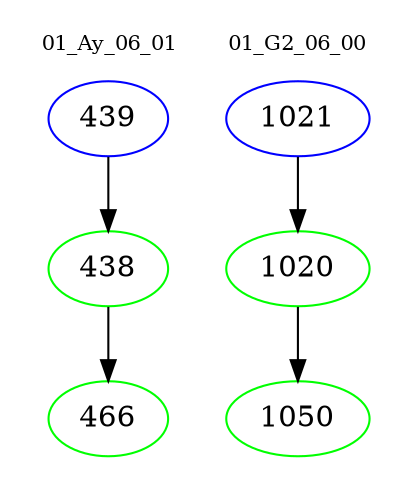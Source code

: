 digraph{
subgraph cluster_0 {
color = white
label = "01_Ay_06_01";
fontsize=10;
T0_439 [label="439", color="blue"]
T0_439 -> T0_438 [color="black"]
T0_438 [label="438", color="green"]
T0_438 -> T0_466 [color="black"]
T0_466 [label="466", color="green"]
}
subgraph cluster_1 {
color = white
label = "01_G2_06_00";
fontsize=10;
T1_1021 [label="1021", color="blue"]
T1_1021 -> T1_1020 [color="black"]
T1_1020 [label="1020", color="green"]
T1_1020 -> T1_1050 [color="black"]
T1_1050 [label="1050", color="green"]
}
}

